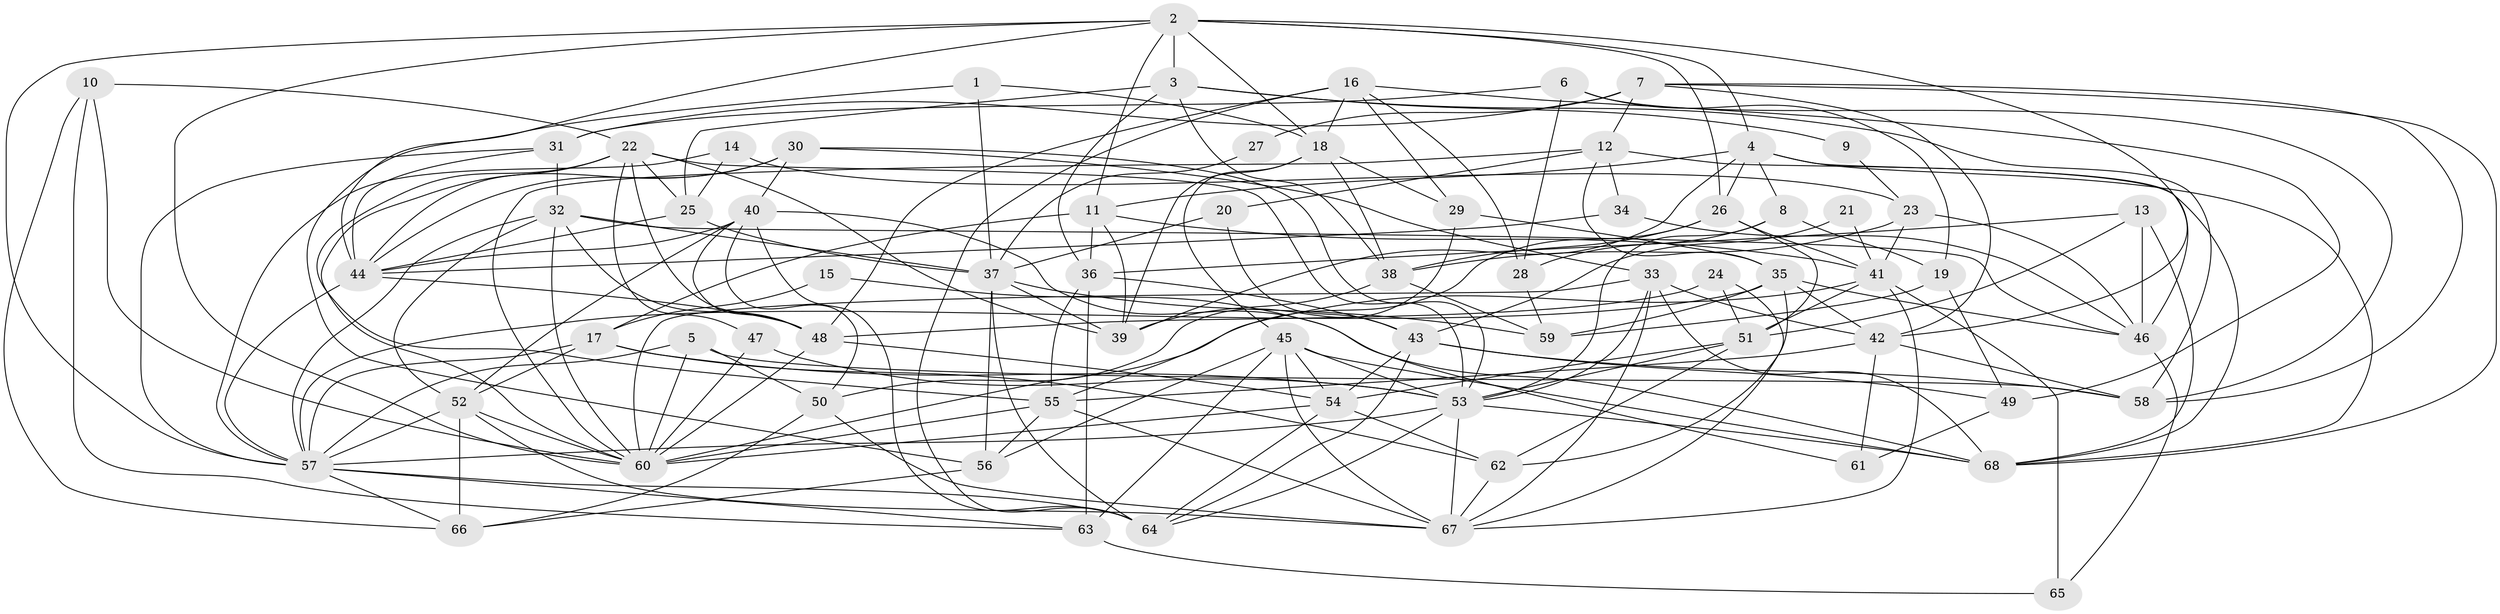 // original degree distribution, {6: 0.11851851851851852, 2: 0.1259259259259259, 5: 0.2, 8: 0.007407407407407408, 3: 0.2814814814814815, 4: 0.24444444444444444, 7: 0.022222222222222223}
// Generated by graph-tools (version 1.1) at 2025/50/03/09/25 03:50:10]
// undirected, 68 vertices, 197 edges
graph export_dot {
graph [start="1"]
  node [color=gray90,style=filled];
  1;
  2;
  3;
  4;
  5;
  6;
  7;
  8;
  9;
  10;
  11;
  12;
  13;
  14;
  15;
  16;
  17;
  18;
  19;
  20;
  21;
  22;
  23;
  24;
  25;
  26;
  27;
  28;
  29;
  30;
  31;
  32;
  33;
  34;
  35;
  36;
  37;
  38;
  39;
  40;
  41;
  42;
  43;
  44;
  45;
  46;
  47;
  48;
  49;
  50;
  51;
  52;
  53;
  54;
  55;
  56;
  57;
  58;
  59;
  60;
  61;
  62;
  63;
  64;
  65;
  66;
  67;
  68;
  1 -- 18 [weight=1.0];
  1 -- 37 [weight=1.0];
  1 -- 56 [weight=1.0];
  2 -- 3 [weight=1.0];
  2 -- 4 [weight=1.0];
  2 -- 11 [weight=1.0];
  2 -- 18 [weight=1.0];
  2 -- 26 [weight=1.0];
  2 -- 42 [weight=1.0];
  2 -- 44 [weight=1.0];
  2 -- 57 [weight=1.0];
  2 -- 60 [weight=1.0];
  3 -- 9 [weight=1.0];
  3 -- 25 [weight=1.0];
  3 -- 36 [weight=1.0];
  3 -- 38 [weight=1.0];
  3 -- 58 [weight=1.0];
  4 -- 8 [weight=1.0];
  4 -- 11 [weight=1.0];
  4 -- 26 [weight=1.0];
  4 -- 39 [weight=1.0];
  4 -- 46 [weight=2.0];
  4 -- 68 [weight=1.0];
  5 -- 50 [weight=1.0];
  5 -- 57 [weight=1.0];
  5 -- 58 [weight=1.0];
  5 -- 60 [weight=1.0];
  6 -- 19 [weight=1.0];
  6 -- 28 [weight=1.0];
  6 -- 31 [weight=1.0];
  6 -- 58 [weight=1.0];
  7 -- 12 [weight=1.0];
  7 -- 27 [weight=1.0];
  7 -- 31 [weight=1.0];
  7 -- 42 [weight=1.0];
  7 -- 58 [weight=1.0];
  7 -- 68 [weight=1.0];
  8 -- 19 [weight=1.0];
  8 -- 28 [weight=1.0];
  8 -- 53 [weight=1.0];
  9 -- 23 [weight=1.0];
  10 -- 22 [weight=1.0];
  10 -- 60 [weight=1.0];
  10 -- 63 [weight=1.0];
  10 -- 66 [weight=1.0];
  11 -- 17 [weight=1.0];
  11 -- 36 [weight=1.0];
  11 -- 39 [weight=1.0];
  11 -- 41 [weight=1.0];
  12 -- 20 [weight=1.0];
  12 -- 34 [weight=1.0];
  12 -- 35 [weight=1.0];
  12 -- 60 [weight=1.0];
  12 -- 68 [weight=1.0];
  13 -- 36 [weight=1.0];
  13 -- 46 [weight=1.0];
  13 -- 51 [weight=1.0];
  13 -- 68 [weight=1.0];
  14 -- 23 [weight=1.0];
  14 -- 25 [weight=1.0];
  14 -- 57 [weight=1.0];
  15 -- 17 [weight=1.0];
  15 -- 68 [weight=1.0];
  16 -- 18 [weight=1.0];
  16 -- 28 [weight=1.0];
  16 -- 29 [weight=1.0];
  16 -- 48 [weight=1.0];
  16 -- 49 [weight=1.0];
  16 -- 64 [weight=1.0];
  17 -- 52 [weight=1.0];
  17 -- 53 [weight=1.0];
  17 -- 57 [weight=1.0];
  17 -- 62 [weight=1.0];
  18 -- 29 [weight=1.0];
  18 -- 38 [weight=1.0];
  18 -- 39 [weight=1.0];
  18 -- 45 [weight=1.0];
  19 -- 49 [weight=1.0];
  19 -- 59 [weight=1.0];
  20 -- 37 [weight=1.0];
  20 -- 43 [weight=1.0];
  21 -- 41 [weight=1.0];
  21 -- 43 [weight=1.0];
  22 -- 25 [weight=1.0];
  22 -- 39 [weight=1.0];
  22 -- 44 [weight=1.0];
  22 -- 47 [weight=1.0];
  22 -- 48 [weight=1.0];
  22 -- 53 [weight=1.0];
  22 -- 55 [weight=1.0];
  23 -- 38 [weight=1.0];
  23 -- 41 [weight=1.0];
  23 -- 46 [weight=1.0];
  24 -- 48 [weight=1.0];
  24 -- 51 [weight=1.0];
  24 -- 67 [weight=1.0];
  25 -- 37 [weight=1.0];
  25 -- 44 [weight=1.0];
  26 -- 38 [weight=1.0];
  26 -- 41 [weight=1.0];
  26 -- 51 [weight=1.0];
  26 -- 55 [weight=1.0];
  27 -- 37 [weight=1.0];
  28 -- 59 [weight=1.0];
  29 -- 35 [weight=1.0];
  29 -- 50 [weight=1.0];
  30 -- 33 [weight=1.0];
  30 -- 40 [weight=1.0];
  30 -- 44 [weight=1.0];
  30 -- 53 [weight=1.0];
  30 -- 60 [weight=1.0];
  31 -- 32 [weight=1.0];
  31 -- 44 [weight=1.0];
  31 -- 57 [weight=1.0];
  32 -- 37 [weight=1.0];
  32 -- 46 [weight=1.0];
  32 -- 48 [weight=1.0];
  32 -- 52 [weight=1.0];
  32 -- 57 [weight=1.0];
  32 -- 60 [weight=1.0];
  33 -- 42 [weight=1.0];
  33 -- 53 [weight=1.0];
  33 -- 60 [weight=1.0];
  33 -- 67 [weight=1.0];
  33 -- 68 [weight=1.0];
  34 -- 44 [weight=1.0];
  34 -- 46 [weight=1.0];
  35 -- 42 [weight=1.0];
  35 -- 46 [weight=1.0];
  35 -- 57 [weight=1.0];
  35 -- 59 [weight=1.0];
  35 -- 62 [weight=1.0];
  36 -- 43 [weight=1.0];
  36 -- 55 [weight=1.0];
  36 -- 63 [weight=1.0];
  37 -- 39 [weight=1.0];
  37 -- 56 [weight=1.0];
  37 -- 59 [weight=1.0];
  37 -- 64 [weight=1.0];
  38 -- 39 [weight=1.0];
  38 -- 59 [weight=1.0];
  40 -- 44 [weight=1.0];
  40 -- 48 [weight=1.0];
  40 -- 50 [weight=1.0];
  40 -- 52 [weight=1.0];
  40 -- 61 [weight=1.0];
  40 -- 64 [weight=1.0];
  41 -- 51 [weight=1.0];
  41 -- 60 [weight=1.0];
  41 -- 65 [weight=1.0];
  41 -- 67 [weight=1.0];
  42 -- 55 [weight=1.0];
  42 -- 58 [weight=1.0];
  42 -- 61 [weight=1.0];
  43 -- 49 [weight=1.0];
  43 -- 54 [weight=1.0];
  43 -- 58 [weight=1.0];
  43 -- 64 [weight=1.0];
  44 -- 48 [weight=1.0];
  44 -- 57 [weight=1.0];
  45 -- 53 [weight=1.0];
  45 -- 54 [weight=1.0];
  45 -- 56 [weight=1.0];
  45 -- 63 [weight=1.0];
  45 -- 67 [weight=1.0];
  45 -- 68 [weight=1.0];
  46 -- 65 [weight=1.0];
  47 -- 53 [weight=1.0];
  47 -- 60 [weight=1.0];
  48 -- 54 [weight=1.0];
  48 -- 60 [weight=1.0];
  49 -- 61 [weight=1.0];
  50 -- 66 [weight=1.0];
  50 -- 67 [weight=1.0];
  51 -- 53 [weight=1.0];
  51 -- 54 [weight=1.0];
  51 -- 62 [weight=1.0];
  52 -- 57 [weight=1.0];
  52 -- 60 [weight=1.0];
  52 -- 66 [weight=1.0];
  52 -- 67 [weight=1.0];
  53 -- 57 [weight=1.0];
  53 -- 64 [weight=1.0];
  53 -- 67 [weight=1.0];
  53 -- 68 [weight=1.0];
  54 -- 60 [weight=1.0];
  54 -- 62 [weight=1.0];
  54 -- 64 [weight=1.0];
  55 -- 56 [weight=1.0];
  55 -- 60 [weight=1.0];
  55 -- 67 [weight=1.0];
  56 -- 66 [weight=1.0];
  57 -- 63 [weight=1.0];
  57 -- 64 [weight=1.0];
  57 -- 66 [weight=1.0];
  62 -- 67 [weight=1.0];
  63 -- 65 [weight=1.0];
}
